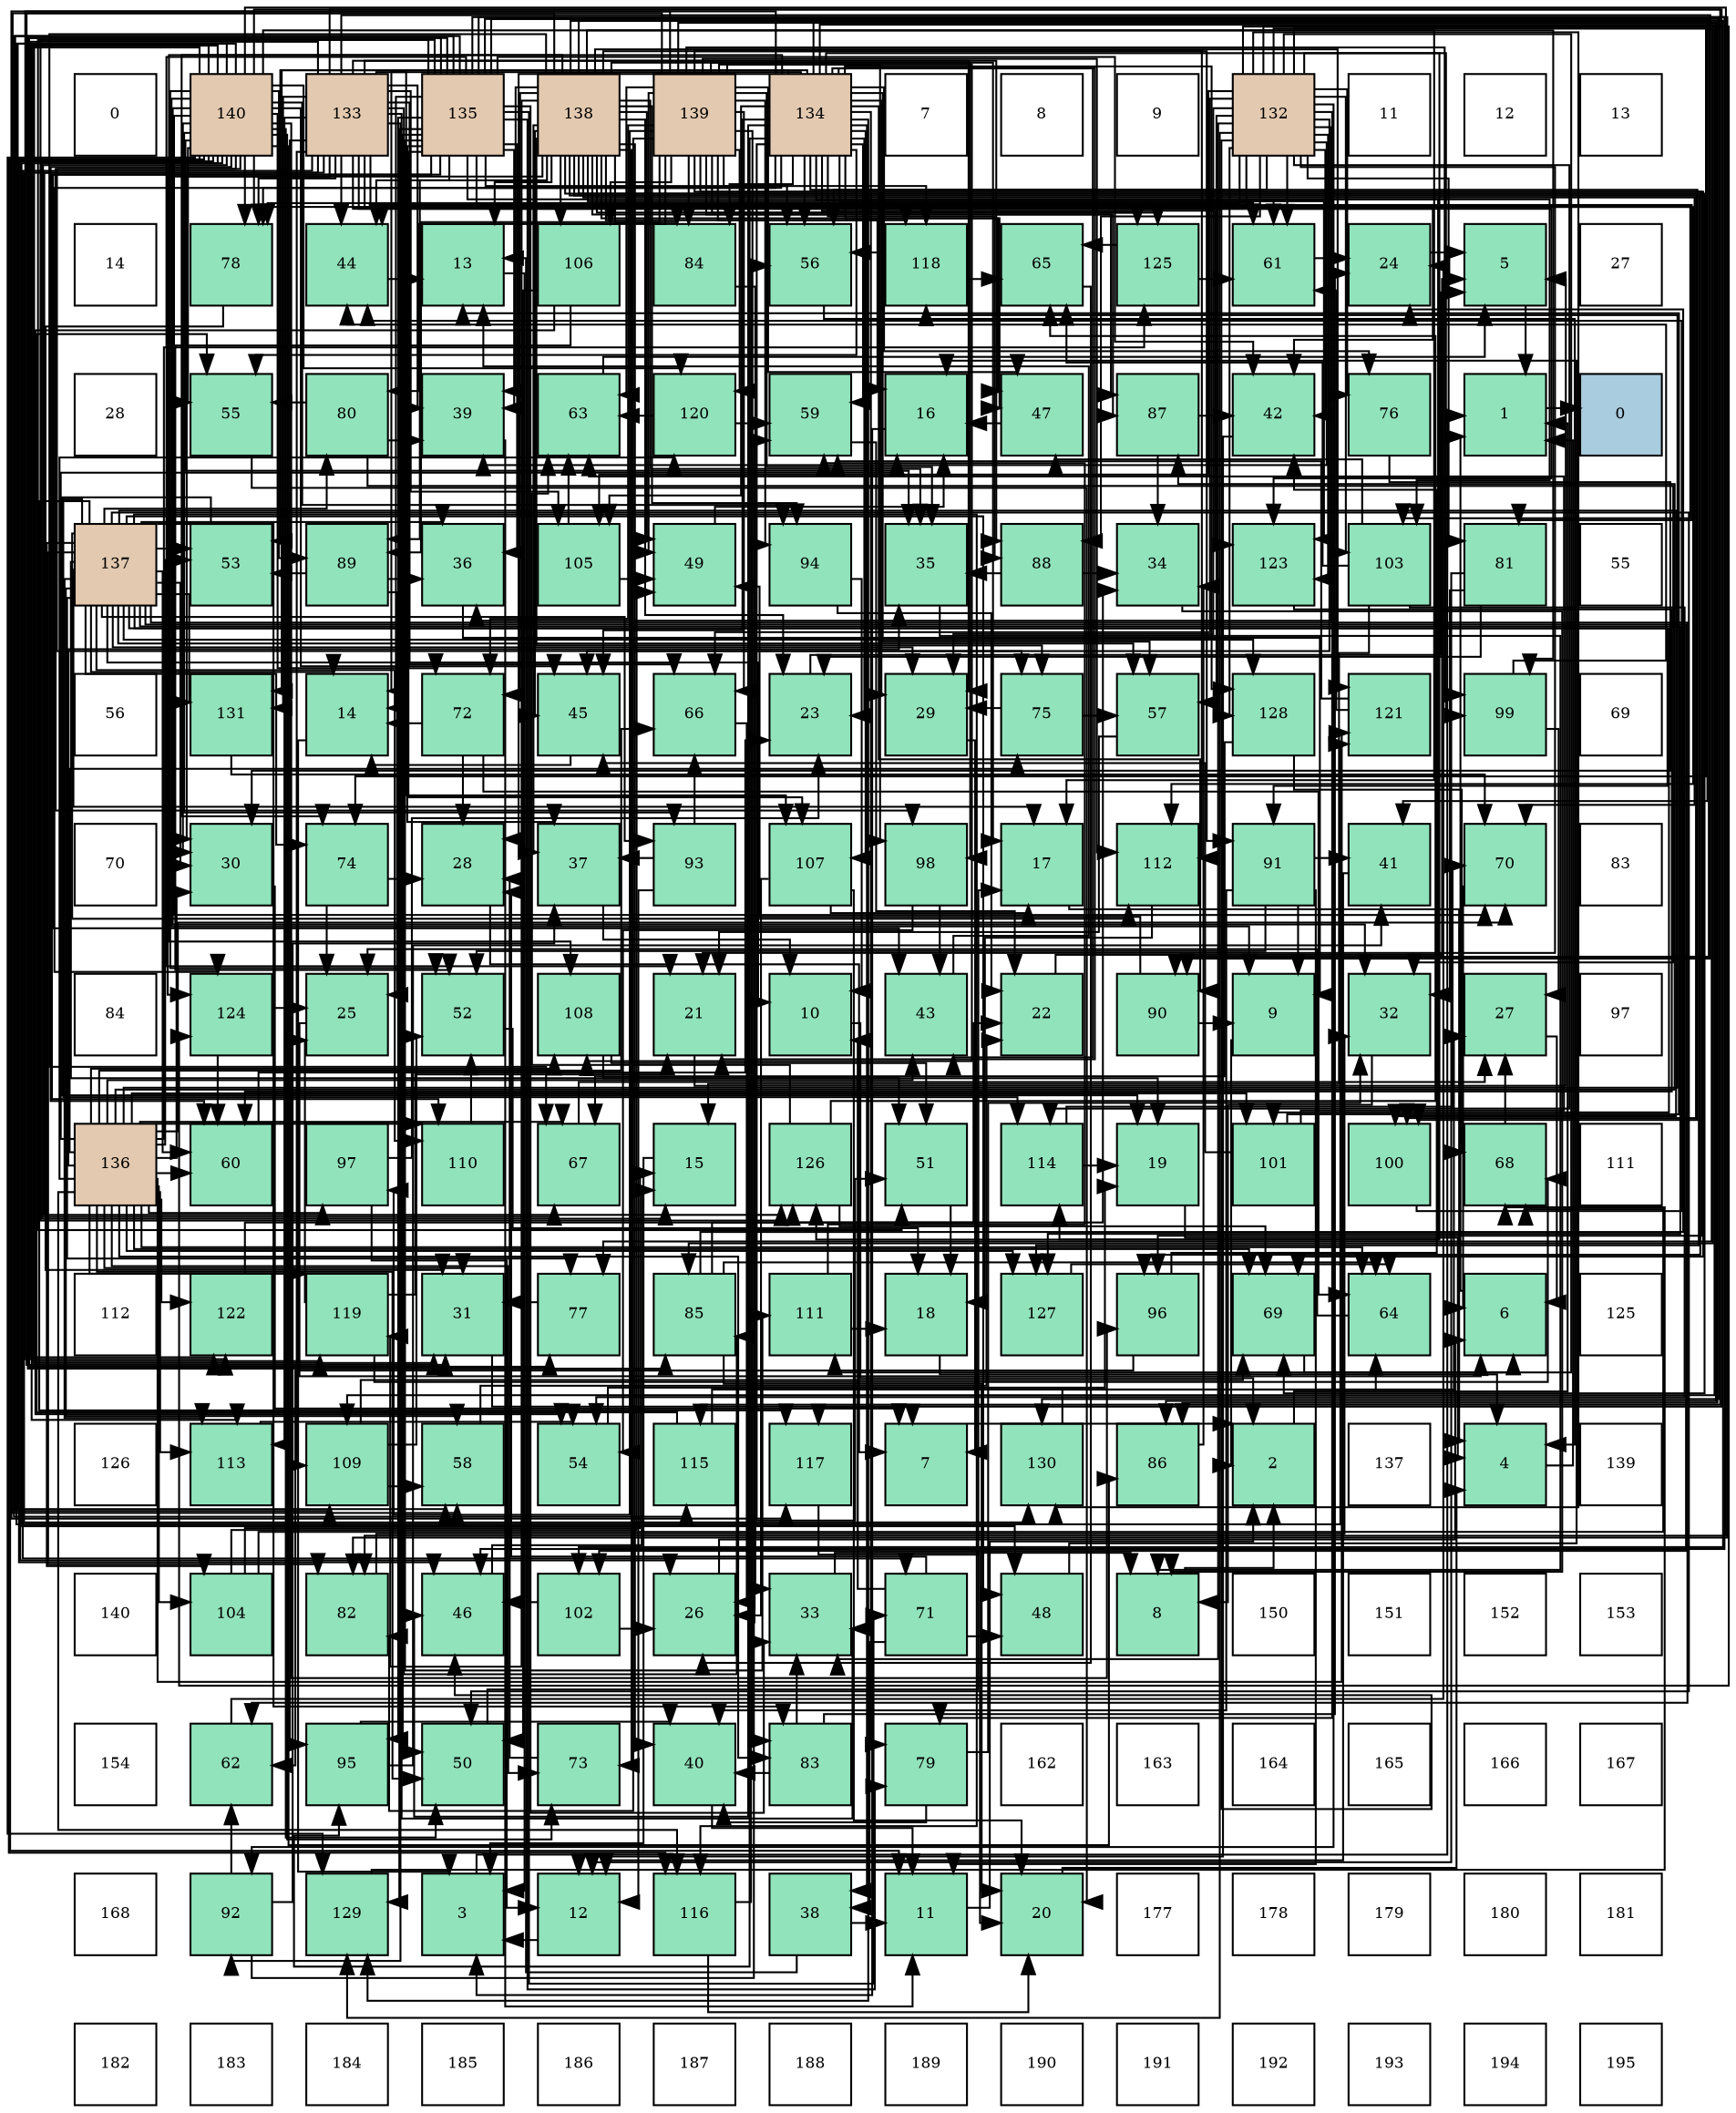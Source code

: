 digraph layout{
 rankdir=TB;
 splines=ortho;
 node [style=filled shape=square fixedsize=true width=0.6];
0[label="0", fontsize=8, fillcolor="#ffffff"];
1[label="140", fontsize=8, fillcolor="#e3c9af"];
2[label="133", fontsize=8, fillcolor="#e3c9af"];
3[label="135", fontsize=8, fillcolor="#e3c9af"];
4[label="138", fontsize=8, fillcolor="#e3c9af"];
5[label="139", fontsize=8, fillcolor="#e3c9af"];
6[label="134", fontsize=8, fillcolor="#e3c9af"];
7[label="7", fontsize=8, fillcolor="#ffffff"];
8[label="8", fontsize=8, fillcolor="#ffffff"];
9[label="9", fontsize=8, fillcolor="#ffffff"];
10[label="132", fontsize=8, fillcolor="#e3c9af"];
11[label="11", fontsize=8, fillcolor="#ffffff"];
12[label="12", fontsize=8, fillcolor="#ffffff"];
13[label="13", fontsize=8, fillcolor="#ffffff"];
14[label="14", fontsize=8, fillcolor="#ffffff"];
15[label="78", fontsize=8, fillcolor="#91e3bb"];
16[label="44", fontsize=8, fillcolor="#91e3bb"];
17[label="13", fontsize=8, fillcolor="#91e3bb"];
18[label="106", fontsize=8, fillcolor="#91e3bb"];
19[label="84", fontsize=8, fillcolor="#91e3bb"];
20[label="56", fontsize=8, fillcolor="#91e3bb"];
21[label="118", fontsize=8, fillcolor="#91e3bb"];
22[label="65", fontsize=8, fillcolor="#91e3bb"];
23[label="125", fontsize=8, fillcolor="#91e3bb"];
24[label="61", fontsize=8, fillcolor="#91e3bb"];
25[label="24", fontsize=8, fillcolor="#91e3bb"];
26[label="5", fontsize=8, fillcolor="#91e3bb"];
27[label="27", fontsize=8, fillcolor="#ffffff"];
28[label="28", fontsize=8, fillcolor="#ffffff"];
29[label="55", fontsize=8, fillcolor="#91e3bb"];
30[label="80", fontsize=8, fillcolor="#91e3bb"];
31[label="39", fontsize=8, fillcolor="#91e3bb"];
32[label="63", fontsize=8, fillcolor="#91e3bb"];
33[label="120", fontsize=8, fillcolor="#91e3bb"];
34[label="59", fontsize=8, fillcolor="#91e3bb"];
35[label="16", fontsize=8, fillcolor="#91e3bb"];
36[label="47", fontsize=8, fillcolor="#91e3bb"];
37[label="87", fontsize=8, fillcolor="#91e3bb"];
38[label="42", fontsize=8, fillcolor="#91e3bb"];
39[label="76", fontsize=8, fillcolor="#91e3bb"];
40[label="1", fontsize=8, fillcolor="#91e3bb"];
41[label="0", fontsize=8, fillcolor="#a9ccde"];
42[label="137", fontsize=8, fillcolor="#e3c9af"];
43[label="53", fontsize=8, fillcolor="#91e3bb"];
44[label="89", fontsize=8, fillcolor="#91e3bb"];
45[label="36", fontsize=8, fillcolor="#91e3bb"];
46[label="105", fontsize=8, fillcolor="#91e3bb"];
47[label="49", fontsize=8, fillcolor="#91e3bb"];
48[label="94", fontsize=8, fillcolor="#91e3bb"];
49[label="35", fontsize=8, fillcolor="#91e3bb"];
50[label="88", fontsize=8, fillcolor="#91e3bb"];
51[label="34", fontsize=8, fillcolor="#91e3bb"];
52[label="123", fontsize=8, fillcolor="#91e3bb"];
53[label="103", fontsize=8, fillcolor="#91e3bb"];
54[label="81", fontsize=8, fillcolor="#91e3bb"];
55[label="55", fontsize=8, fillcolor="#ffffff"];
56[label="56", fontsize=8, fillcolor="#ffffff"];
57[label="131", fontsize=8, fillcolor="#91e3bb"];
58[label="14", fontsize=8, fillcolor="#91e3bb"];
59[label="72", fontsize=8, fillcolor="#91e3bb"];
60[label="45", fontsize=8, fillcolor="#91e3bb"];
61[label="66", fontsize=8, fillcolor="#91e3bb"];
62[label="23", fontsize=8, fillcolor="#91e3bb"];
63[label="29", fontsize=8, fillcolor="#91e3bb"];
64[label="75", fontsize=8, fillcolor="#91e3bb"];
65[label="57", fontsize=8, fillcolor="#91e3bb"];
66[label="128", fontsize=8, fillcolor="#91e3bb"];
67[label="121", fontsize=8, fillcolor="#91e3bb"];
68[label="99", fontsize=8, fillcolor="#91e3bb"];
69[label="69", fontsize=8, fillcolor="#ffffff"];
70[label="70", fontsize=8, fillcolor="#ffffff"];
71[label="30", fontsize=8, fillcolor="#91e3bb"];
72[label="74", fontsize=8, fillcolor="#91e3bb"];
73[label="28", fontsize=8, fillcolor="#91e3bb"];
74[label="37", fontsize=8, fillcolor="#91e3bb"];
75[label="93", fontsize=8, fillcolor="#91e3bb"];
76[label="107", fontsize=8, fillcolor="#91e3bb"];
77[label="98", fontsize=8, fillcolor="#91e3bb"];
78[label="17", fontsize=8, fillcolor="#91e3bb"];
79[label="112", fontsize=8, fillcolor="#91e3bb"];
80[label="91", fontsize=8, fillcolor="#91e3bb"];
81[label="41", fontsize=8, fillcolor="#91e3bb"];
82[label="70", fontsize=8, fillcolor="#91e3bb"];
83[label="83", fontsize=8, fillcolor="#ffffff"];
84[label="84", fontsize=8, fillcolor="#ffffff"];
85[label="124", fontsize=8, fillcolor="#91e3bb"];
86[label="25", fontsize=8, fillcolor="#91e3bb"];
87[label="52", fontsize=8, fillcolor="#91e3bb"];
88[label="108", fontsize=8, fillcolor="#91e3bb"];
89[label="21", fontsize=8, fillcolor="#91e3bb"];
90[label="10", fontsize=8, fillcolor="#91e3bb"];
91[label="43", fontsize=8, fillcolor="#91e3bb"];
92[label="22", fontsize=8, fillcolor="#91e3bb"];
93[label="90", fontsize=8, fillcolor="#91e3bb"];
94[label="9", fontsize=8, fillcolor="#91e3bb"];
95[label="32", fontsize=8, fillcolor="#91e3bb"];
96[label="27", fontsize=8, fillcolor="#91e3bb"];
97[label="97", fontsize=8, fillcolor="#ffffff"];
98[label="136", fontsize=8, fillcolor="#e3c9af"];
99[label="60", fontsize=8, fillcolor="#91e3bb"];
100[label="97", fontsize=8, fillcolor="#91e3bb"];
101[label="110", fontsize=8, fillcolor="#91e3bb"];
102[label="67", fontsize=8, fillcolor="#91e3bb"];
103[label="15", fontsize=8, fillcolor="#91e3bb"];
104[label="126", fontsize=8, fillcolor="#91e3bb"];
105[label="51", fontsize=8, fillcolor="#91e3bb"];
106[label="114", fontsize=8, fillcolor="#91e3bb"];
107[label="19", fontsize=8, fillcolor="#91e3bb"];
108[label="101", fontsize=8, fillcolor="#91e3bb"];
109[label="100", fontsize=8, fillcolor="#91e3bb"];
110[label="68", fontsize=8, fillcolor="#91e3bb"];
111[label="111", fontsize=8, fillcolor="#ffffff"];
112[label="112", fontsize=8, fillcolor="#ffffff"];
113[label="122", fontsize=8, fillcolor="#91e3bb"];
114[label="119", fontsize=8, fillcolor="#91e3bb"];
115[label="31", fontsize=8, fillcolor="#91e3bb"];
116[label="77", fontsize=8, fillcolor="#91e3bb"];
117[label="85", fontsize=8, fillcolor="#91e3bb"];
118[label="111", fontsize=8, fillcolor="#91e3bb"];
119[label="18", fontsize=8, fillcolor="#91e3bb"];
120[label="127", fontsize=8, fillcolor="#91e3bb"];
121[label="96", fontsize=8, fillcolor="#91e3bb"];
122[label="69", fontsize=8, fillcolor="#91e3bb"];
123[label="64", fontsize=8, fillcolor="#91e3bb"];
124[label="6", fontsize=8, fillcolor="#91e3bb"];
125[label="125", fontsize=8, fillcolor="#ffffff"];
126[label="126", fontsize=8, fillcolor="#ffffff"];
127[label="113", fontsize=8, fillcolor="#91e3bb"];
128[label="109", fontsize=8, fillcolor="#91e3bb"];
129[label="58", fontsize=8, fillcolor="#91e3bb"];
130[label="54", fontsize=8, fillcolor="#91e3bb"];
131[label="115", fontsize=8, fillcolor="#91e3bb"];
132[label="117", fontsize=8, fillcolor="#91e3bb"];
133[label="7", fontsize=8, fillcolor="#91e3bb"];
134[label="130", fontsize=8, fillcolor="#91e3bb"];
135[label="86", fontsize=8, fillcolor="#91e3bb"];
136[label="2", fontsize=8, fillcolor="#91e3bb"];
137[label="137", fontsize=8, fillcolor="#ffffff"];
138[label="4", fontsize=8, fillcolor="#91e3bb"];
139[label="139", fontsize=8, fillcolor="#ffffff"];
140[label="140", fontsize=8, fillcolor="#ffffff"];
141[label="104", fontsize=8, fillcolor="#91e3bb"];
142[label="82", fontsize=8, fillcolor="#91e3bb"];
143[label="46", fontsize=8, fillcolor="#91e3bb"];
144[label="102", fontsize=8, fillcolor="#91e3bb"];
145[label="26", fontsize=8, fillcolor="#91e3bb"];
146[label="33", fontsize=8, fillcolor="#91e3bb"];
147[label="71", fontsize=8, fillcolor="#91e3bb"];
148[label="48", fontsize=8, fillcolor="#91e3bb"];
149[label="8", fontsize=8, fillcolor="#91e3bb"];
150[label="150", fontsize=8, fillcolor="#ffffff"];
151[label="151", fontsize=8, fillcolor="#ffffff"];
152[label="152", fontsize=8, fillcolor="#ffffff"];
153[label="153", fontsize=8, fillcolor="#ffffff"];
154[label="154", fontsize=8, fillcolor="#ffffff"];
155[label="62", fontsize=8, fillcolor="#91e3bb"];
156[label="95", fontsize=8, fillcolor="#91e3bb"];
157[label="50", fontsize=8, fillcolor="#91e3bb"];
158[label="73", fontsize=8, fillcolor="#91e3bb"];
159[label="40", fontsize=8, fillcolor="#91e3bb"];
160[label="83", fontsize=8, fillcolor="#91e3bb"];
161[label="79", fontsize=8, fillcolor="#91e3bb"];
162[label="162", fontsize=8, fillcolor="#ffffff"];
163[label="163", fontsize=8, fillcolor="#ffffff"];
164[label="164", fontsize=8, fillcolor="#ffffff"];
165[label="165", fontsize=8, fillcolor="#ffffff"];
166[label="166", fontsize=8, fillcolor="#ffffff"];
167[label="167", fontsize=8, fillcolor="#ffffff"];
168[label="168", fontsize=8, fillcolor="#ffffff"];
169[label="92", fontsize=8, fillcolor="#91e3bb"];
170[label="129", fontsize=8, fillcolor="#91e3bb"];
171[label="3", fontsize=8, fillcolor="#91e3bb"];
172[label="12", fontsize=8, fillcolor="#91e3bb"];
173[label="116", fontsize=8, fillcolor="#91e3bb"];
174[label="38", fontsize=8, fillcolor="#91e3bb"];
175[label="11", fontsize=8, fillcolor="#91e3bb"];
176[label="20", fontsize=8, fillcolor="#91e3bb"];
177[label="177", fontsize=8, fillcolor="#ffffff"];
178[label="178", fontsize=8, fillcolor="#ffffff"];
179[label="179", fontsize=8, fillcolor="#ffffff"];
180[label="180", fontsize=8, fillcolor="#ffffff"];
181[label="181", fontsize=8, fillcolor="#ffffff"];
182[label="182", fontsize=8, fillcolor="#ffffff"];
183[label="183", fontsize=8, fillcolor="#ffffff"];
184[label="184", fontsize=8, fillcolor="#ffffff"];
185[label="185", fontsize=8, fillcolor="#ffffff"];
186[label="186", fontsize=8, fillcolor="#ffffff"];
187[label="187", fontsize=8, fillcolor="#ffffff"];
188[label="188", fontsize=8, fillcolor="#ffffff"];
189[label="189", fontsize=8, fillcolor="#ffffff"];
190[label="190", fontsize=8, fillcolor="#ffffff"];
191[label="191", fontsize=8, fillcolor="#ffffff"];
192[label="192", fontsize=8, fillcolor="#ffffff"];
193[label="193", fontsize=8, fillcolor="#ffffff"];
194[label="194", fontsize=8, fillcolor="#ffffff"];
195[label="195", fontsize=8, fillcolor="#ffffff"];
edge [constraint=false, style=vis];40 -> 41;
136 -> 40;
171 -> 40;
138 -> 40;
26 -> 40;
124 -> 40;
133 -> 136;
149 -> 136;
94 -> 136;
90 -> 136;
175 -> 136;
172 -> 171;
17 -> 171;
58 -> 171;
103 -> 171;
35 -> 171;
78 -> 138;
119 -> 138;
107 -> 138;
176 -> 138;
89 -> 26;
92 -> 26;
62 -> 26;
25 -> 26;
86 -> 124;
145 -> 124;
96 -> 124;
73 -> 133;
63 -> 133;
71 -> 133;
115 -> 133;
95 -> 149;
146 -> 149;
51 -> 149;
49 -> 149;
45 -> 94;
74 -> 90;
174 -> 175;
174 -> 17;
31 -> 175;
159 -> 175;
81 -> 172;
38 -> 172;
91 -> 17;
16 -> 17;
60 -> 58;
143 -> 103;
36 -> 35;
148 -> 35;
47 -> 35;
157 -> 78;
105 -> 119;
87 -> 119;
43 -> 107;
130 -> 107;
29 -> 176;
20 -> 138;
65 -> 89;
129 -> 92;
34 -> 92;
99 -> 62;
24 -> 25;
155 -> 25;
32 -> 26;
123 -> 86;
22 -> 145;
61 -> 145;
102 -> 96;
110 -> 96;
122 -> 124;
82 -> 124;
147 -> 90;
147 -> 73;
147 -> 174;
147 -> 148;
59 -> 58;
59 -> 73;
59 -> 123;
158 -> 73;
72 -> 86;
72 -> 73;
64 -> 63;
64 -> 65;
39 -> 71;
116 -> 115;
15 -> 115;
161 -> 95;
161 -> 159;
30 -> 95;
30 -> 31;
30 -> 29;
54 -> 172;
54 -> 62;
54 -> 95;
142 -> 95;
160 -> 25;
160 -> 146;
160 -> 159;
19 -> 146;
117 -> 176;
117 -> 25;
117 -> 51;
117 -> 123;
135 -> 51;
37 -> 51;
37 -> 38;
50 -> 51;
50 -> 49;
44 -> 86;
44 -> 45;
44 -> 43;
93 -> 94;
93 -> 47;
80 -> 94;
80 -> 175;
80 -> 159;
80 -> 81;
80 -> 87;
169 -> 74;
169 -> 34;
169 -> 155;
75 -> 172;
75 -> 74;
75 -> 61;
48 -> 90;
48 -> 92;
156 -> 159;
156 -> 81;
121 -> 38;
121 -> 155;
100 -> 172;
100 -> 62;
77 -> 91;
77 -> 130;
68 -> 96;
68 -> 16;
109 -> 16;
108 -> 17;
108 -> 60;
108 -> 32;
144 -> 145;
144 -> 143;
53 -> 103;
53 -> 36;
53 -> 130;
53 -> 22;
141 -> 103;
141 -> 47;
141 -> 110;
46 -> 47;
46 -> 32;
18 -> 157;
18 -> 87;
18 -> 130;
76 -> 78;
76 -> 176;
76 -> 145;
88 -> 107;
88 -> 105;
128 -> 87;
128 -> 129;
128 -> 122;
101 -> 87;
118 -> 119;
118 -> 34;
79 -> 119;
127 -> 130;
106 -> 107;
106 -> 82;
131 -> 29;
131 -> 123;
173 -> 176;
173 -> 20;
132 -> 176;
21 -> 20;
21 -> 22;
114 -> 89;
114 -> 86;
114 -> 110;
33 -> 34;
33 -> 32;
67 -> 34;
67 -> 24;
113 -> 92;
52 -> 99;
85 -> 86;
85 -> 99;
23 -> 24;
23 -> 22;
104 -> 32;
104 -> 22;
104 -> 122;
120 -> 123;
66 -> 102;
66 -> 110;
170 -> 110;
134 -> 96;
57 -> 82;
10 -> 89;
10 -> 63;
10 -> 146;
10 -> 45;
10 -> 31;
10 -> 38;
10 -> 16;
10 -> 60;
10 -> 143;
10 -> 20;
10 -> 65;
10 -> 24;
10 -> 61;
10 -> 72;
10 -> 39;
10 -> 116;
10 -> 15;
10 -> 161;
10 -> 54;
10 -> 117;
10 -> 50;
10 -> 169;
10 -> 53;
10 -> 46;
10 -> 118;
10 -> 106;
10 -> 52;
10 -> 85;
10 -> 104;
10 -> 66;
10 -> 170;
10 -> 134;
2 -> 63;
2 -> 146;
2 -> 31;
2 -> 38;
2 -> 16;
2 -> 61;
2 -> 147;
2 -> 15;
2 -> 54;
2 -> 117;
2 -> 50;
2 -> 93;
2 -> 169;
2 -> 156;
2 -> 53;
2 -> 46;
2 -> 76;
2 -> 128;
2 -> 127;
2 -> 131;
2 -> 113;
2 -> 52;
2 -> 85;
2 -> 104;
2 -> 134;
2 -> 57;
6 -> 58;
6 -> 89;
6 -> 62;
6 -> 73;
6 -> 63;
6 -> 174;
6 -> 91;
6 -> 60;
6 -> 143;
6 -> 36;
6 -> 105;
6 -> 43;
6 -> 29;
6 -> 20;
6 -> 65;
6 -> 34;
6 -> 24;
6 -> 72;
6 -> 39;
6 -> 15;
6 -> 161;
6 -> 19;
6 -> 135;
6 -> 50;
6 -> 93;
6 -> 156;
6 -> 68;
6 -> 109;
6 -> 46;
6 -> 76;
6 -> 128;
6 -> 106;
6 -> 113;
6 -> 52;
6 -> 85;
6 -> 66;
6 -> 170;
6 -> 57;
3 -> 58;
3 -> 89;
3 -> 146;
3 -> 45;
3 -> 74;
3 -> 31;
3 -> 38;
3 -> 91;
3 -> 16;
3 -> 143;
3 -> 157;
3 -> 105;
3 -> 20;
3 -> 24;
3 -> 147;
3 -> 116;
3 -> 161;
3 -> 142;
3 -> 117;
3 -> 93;
3 -> 156;
3 -> 53;
3 -> 76;
3 -> 128;
3 -> 101;
3 -> 118;
3 -> 131;
3 -> 104;
3 -> 170;
3 -> 134;
98 -> 35;
98 -> 71;
98 -> 115;
98 -> 49;
98 -> 91;
98 -> 157;
98 -> 43;
98 -> 99;
98 -> 123;
98 -> 61;
98 -> 102;
98 -> 122;
98 -> 82;
98 -> 158;
98 -> 64;
98 -> 160;
98 -> 37;
98 -> 100;
98 -> 108;
98 -> 141;
98 -> 88;
98 -> 101;
98 -> 127;
98 -> 173;
98 -> 21;
98 -> 114;
98 -> 33;
98 -> 67;
98 -> 113;
98 -> 23;
98 -> 120;
42 -> 90;
42 -> 58;
42 -> 78;
42 -> 63;
42 -> 71;
42 -> 45;
42 -> 148;
42 -> 157;
42 -> 105;
42 -> 43;
42 -> 65;
42 -> 129;
42 -> 99;
42 -> 155;
42 -> 72;
42 -> 116;
42 -> 30;
42 -> 142;
42 -> 160;
42 -> 80;
42 -> 75;
42 -> 109;
42 -> 108;
42 -> 144;
42 -> 141;
42 -> 101;
42 -> 79;
42 -> 127;
42 -> 106;
42 -> 173;
42 -> 132;
42 -> 120;
42 -> 66;
42 -> 57;
4 -> 17;
4 -> 62;
4 -> 71;
4 -> 49;
4 -> 74;
4 -> 31;
4 -> 159;
4 -> 81;
4 -> 60;
4 -> 36;
4 -> 47;
4 -> 129;
4 -> 102;
4 -> 122;
4 -> 82;
4 -> 59;
4 -> 158;
4 -> 64;
4 -> 19;
4 -> 37;
4 -> 44;
4 -> 48;
4 -> 121;
4 -> 77;
4 -> 68;
4 -> 109;
4 -> 144;
4 -> 18;
4 -> 88;
4 -> 79;
4 -> 21;
4 -> 114;
4 -> 67;
4 -> 52;
4 -> 23;
4 -> 120;
5 -> 35;
5 -> 78;
5 -> 115;
5 -> 49;
5 -> 36;
5 -> 47;
5 -> 32;
5 -> 61;
5 -> 122;
5 -> 59;
5 -> 30;
5 -> 142;
5 -> 160;
5 -> 19;
5 -> 135;
5 -> 37;
5 -> 44;
5 -> 80;
5 -> 48;
5 -> 121;
5 -> 100;
5 -> 77;
5 -> 68;
5 -> 18;
5 -> 88;
5 -> 79;
5 -> 132;
5 -> 21;
5 -> 33;
5 -> 23;
1 -> 94;
1 -> 175;
1 -> 103;
1 -> 78;
1 -> 145;
1 -> 71;
1 -> 115;
1 -> 95;
1 -> 49;
1 -> 60;
1 -> 143;
1 -> 148;
1 -> 157;
1 -> 87;
1 -> 29;
1 -> 129;
1 -> 99;
1 -> 102;
1 -> 82;
1 -> 59;
1 -> 158;
1 -> 64;
1 -> 15;
1 -> 142;
1 -> 135;
1 -> 44;
1 -> 75;
1 -> 48;
1 -> 121;
1 -> 77;
1 -> 79;
1 -> 127;
1 -> 173;
1 -> 132;
1 -> 114;
1 -> 33;
1 -> 67;
1 -> 170;
edge [constraint=true, style=invis];
0 -> 14 -> 28 -> 42 -> 56 -> 70 -> 84 -> 98 -> 112 -> 126 -> 140 -> 154 -> 168 -> 182;
1 -> 15 -> 29 -> 43 -> 57 -> 71 -> 85 -> 99 -> 113 -> 127 -> 141 -> 155 -> 169 -> 183;
2 -> 16 -> 30 -> 44 -> 58 -> 72 -> 86 -> 100 -> 114 -> 128 -> 142 -> 156 -> 170 -> 184;
3 -> 17 -> 31 -> 45 -> 59 -> 73 -> 87 -> 101 -> 115 -> 129 -> 143 -> 157 -> 171 -> 185;
4 -> 18 -> 32 -> 46 -> 60 -> 74 -> 88 -> 102 -> 116 -> 130 -> 144 -> 158 -> 172 -> 186;
5 -> 19 -> 33 -> 47 -> 61 -> 75 -> 89 -> 103 -> 117 -> 131 -> 145 -> 159 -> 173 -> 187;
6 -> 20 -> 34 -> 48 -> 62 -> 76 -> 90 -> 104 -> 118 -> 132 -> 146 -> 160 -> 174 -> 188;
7 -> 21 -> 35 -> 49 -> 63 -> 77 -> 91 -> 105 -> 119 -> 133 -> 147 -> 161 -> 175 -> 189;
8 -> 22 -> 36 -> 50 -> 64 -> 78 -> 92 -> 106 -> 120 -> 134 -> 148 -> 162 -> 176 -> 190;
9 -> 23 -> 37 -> 51 -> 65 -> 79 -> 93 -> 107 -> 121 -> 135 -> 149 -> 163 -> 177 -> 191;
10 -> 24 -> 38 -> 52 -> 66 -> 80 -> 94 -> 108 -> 122 -> 136 -> 150 -> 164 -> 178 -> 192;
11 -> 25 -> 39 -> 53 -> 67 -> 81 -> 95 -> 109 -> 123 -> 137 -> 151 -> 165 -> 179 -> 193;
12 -> 26 -> 40 -> 54 -> 68 -> 82 -> 96 -> 110 -> 124 -> 138 -> 152 -> 166 -> 180 -> 194;
13 -> 27 -> 41 -> 55 -> 69 -> 83 -> 97 -> 111 -> 125 -> 139 -> 153 -> 167 -> 181 -> 195;
rank = same {0 -> 1 -> 2 -> 3 -> 4 -> 5 -> 6 -> 7 -> 8 -> 9 -> 10 -> 11 -> 12 -> 13};
rank = same {14 -> 15 -> 16 -> 17 -> 18 -> 19 -> 20 -> 21 -> 22 -> 23 -> 24 -> 25 -> 26 -> 27};
rank = same {28 -> 29 -> 30 -> 31 -> 32 -> 33 -> 34 -> 35 -> 36 -> 37 -> 38 -> 39 -> 40 -> 41};
rank = same {42 -> 43 -> 44 -> 45 -> 46 -> 47 -> 48 -> 49 -> 50 -> 51 -> 52 -> 53 -> 54 -> 55};
rank = same {56 -> 57 -> 58 -> 59 -> 60 -> 61 -> 62 -> 63 -> 64 -> 65 -> 66 -> 67 -> 68 -> 69};
rank = same {70 -> 71 -> 72 -> 73 -> 74 -> 75 -> 76 -> 77 -> 78 -> 79 -> 80 -> 81 -> 82 -> 83};
rank = same {84 -> 85 -> 86 -> 87 -> 88 -> 89 -> 90 -> 91 -> 92 -> 93 -> 94 -> 95 -> 96 -> 97};
rank = same {98 -> 99 -> 100 -> 101 -> 102 -> 103 -> 104 -> 105 -> 106 -> 107 -> 108 -> 109 -> 110 -> 111};
rank = same {112 -> 113 -> 114 -> 115 -> 116 -> 117 -> 118 -> 119 -> 120 -> 121 -> 122 -> 123 -> 124 -> 125};
rank = same {126 -> 127 -> 128 -> 129 -> 130 -> 131 -> 132 -> 133 -> 134 -> 135 -> 136 -> 137 -> 138 -> 139};
rank = same {140 -> 141 -> 142 -> 143 -> 144 -> 145 -> 146 -> 147 -> 148 -> 149 -> 150 -> 151 -> 152 -> 153};
rank = same {154 -> 155 -> 156 -> 157 -> 158 -> 159 -> 160 -> 161 -> 162 -> 163 -> 164 -> 165 -> 166 -> 167};
rank = same {168 -> 169 -> 170 -> 171 -> 172 -> 173 -> 174 -> 175 -> 176 -> 177 -> 178 -> 179 -> 180 -> 181};
rank = same {182 -> 183 -> 184 -> 185 -> 186 -> 187 -> 188 -> 189 -> 190 -> 191 -> 192 -> 193 -> 194 -> 195};
}